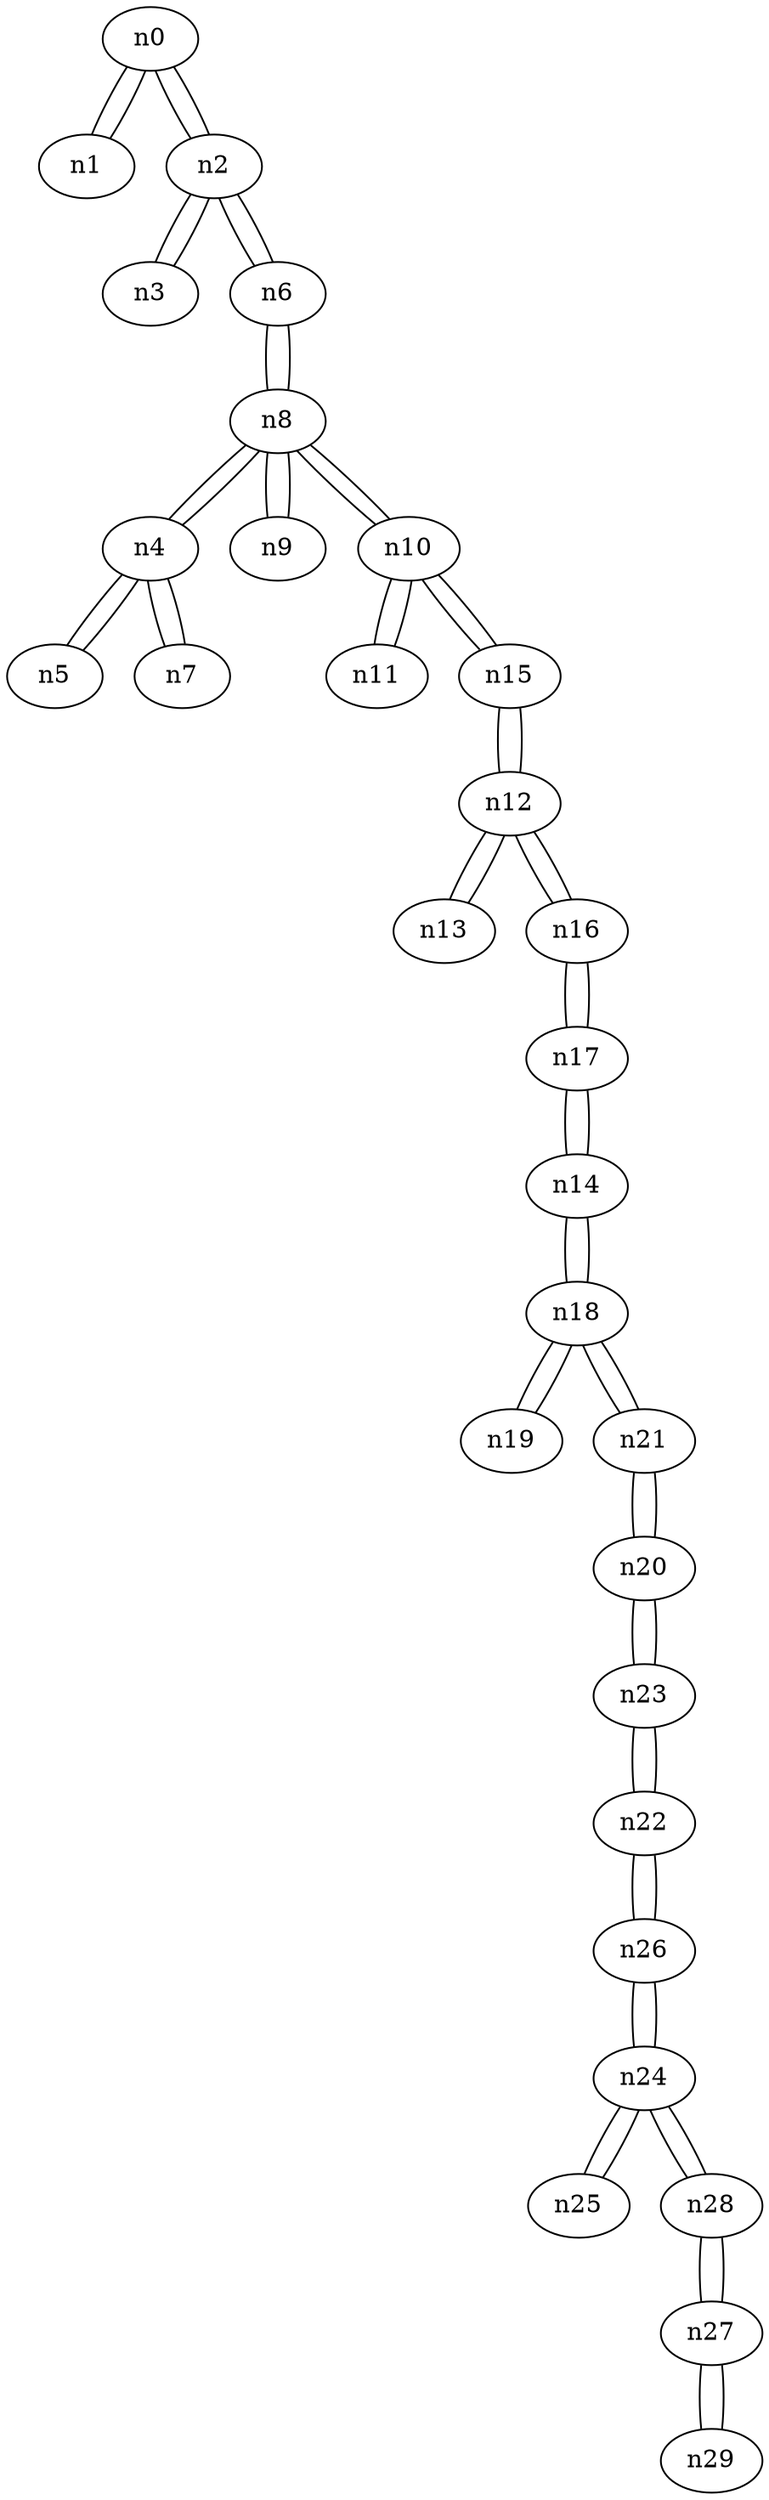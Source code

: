 graph {
n0;
n1;
n2;
n3;
n4;
n5;
n6;
n7;
n8;
n9;
n10;
n11;
n12;
n13;
n14;
n15;
n16;
n17;
n18;
n19;
n20;
n21;
n22;
n23;
n24;
n25;
n26;
n27;
n28;
n29;
n0 -- n2;
n0 -- n1;
n1 -- n0;
n2 -- n0;
n2 -- n6;
n2 -- n3;
n3 -- n2;
n4 -- n7;
n4 -- n8;
n4 -- n5;
n5 -- n4;
n6 -- n2;
n6 -- n8;
n7 -- n4;
n8 -- n4;
n8 -- n10;
n8 -- n6;
n8 -- n9;
n9 -- n8;
n10 -- n15;
n10 -- n8;
n10 -- n11;
n11 -- n10;
n12 -- n15;
n12 -- n13;
n12 -- n16;
n13 -- n12;
n14 -- n17;
n14 -- n18;
n15 -- n12;
n15 -- n10;
n16 -- n12;
n16 -- n17;
n17 -- n16;
n17 -- n14;
n18 -- n19;
n18 -- n21;
n18 -- n14;
n19 -- n18;
n20 -- n21;
n20 -- n23;
n21 -- n20;
n21 -- n18;
n22 -- n23;
n22 -- n26;
n23 -- n22;
n23 -- n20;
n24 -- n28;
n24 -- n25;
n24 -- n26;
n25 -- n24;
n26 -- n22;
n26 -- n24;
n27 -- n28;
n27 -- n29;
n28 -- n27;
n28 -- n24;
n29 -- n27;
}

